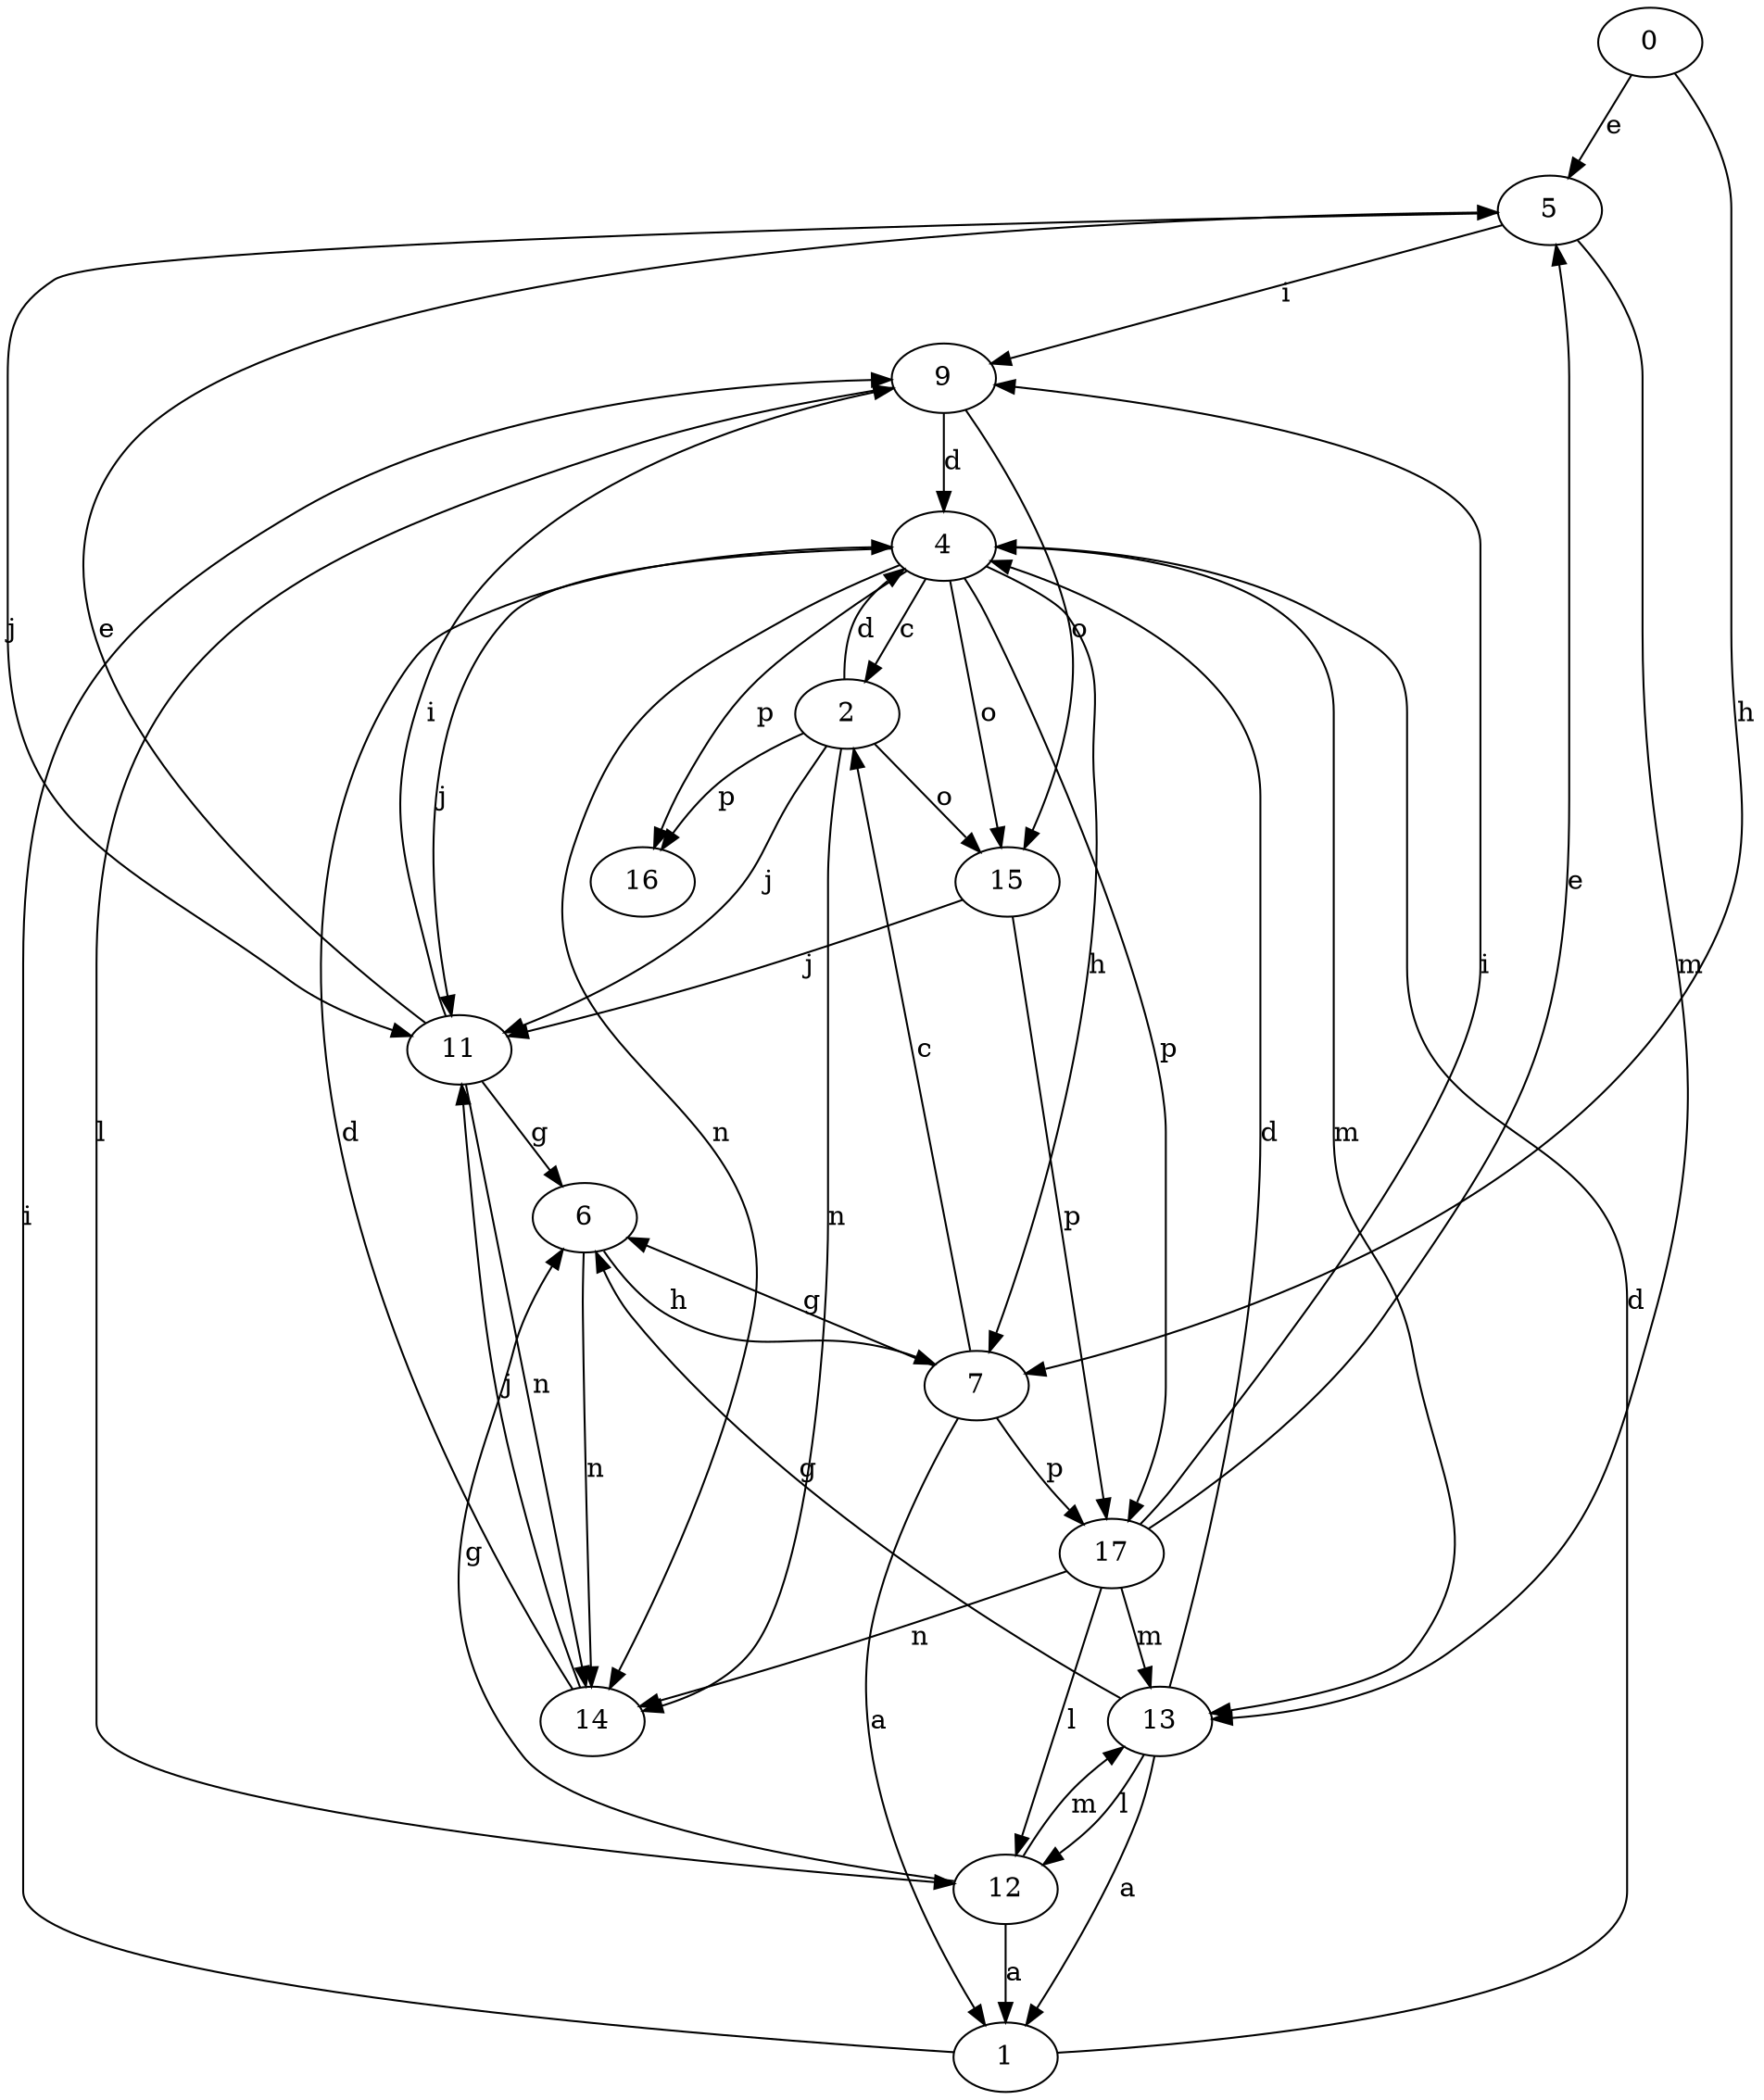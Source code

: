 strict digraph  {
0;
1;
2;
4;
5;
6;
7;
9;
11;
12;
13;
14;
15;
16;
17;
0 -> 5  [label=e];
0 -> 7  [label=h];
1 -> 4  [label=d];
1 -> 9  [label=i];
2 -> 4  [label=d];
2 -> 11  [label=j];
2 -> 14  [label=n];
2 -> 15  [label=o];
2 -> 16  [label=p];
4 -> 2  [label=c];
4 -> 7  [label=h];
4 -> 11  [label=j];
4 -> 13  [label=m];
4 -> 14  [label=n];
4 -> 15  [label=o];
4 -> 16  [label=p];
4 -> 17  [label=p];
5 -> 9  [label=i];
5 -> 11  [label=j];
5 -> 13  [label=m];
6 -> 7  [label=h];
6 -> 14  [label=n];
7 -> 1  [label=a];
7 -> 2  [label=c];
7 -> 6  [label=g];
7 -> 17  [label=p];
9 -> 4  [label=d];
9 -> 12  [label=l];
9 -> 15  [label=o];
11 -> 5  [label=e];
11 -> 6  [label=g];
11 -> 9  [label=i];
11 -> 14  [label=n];
12 -> 1  [label=a];
12 -> 6  [label=g];
12 -> 13  [label=m];
13 -> 1  [label=a];
13 -> 4  [label=d];
13 -> 6  [label=g];
13 -> 12  [label=l];
14 -> 4  [label=d];
14 -> 11  [label=j];
15 -> 11  [label=j];
15 -> 17  [label=p];
17 -> 5  [label=e];
17 -> 9  [label=i];
17 -> 12  [label=l];
17 -> 13  [label=m];
17 -> 14  [label=n];
}
